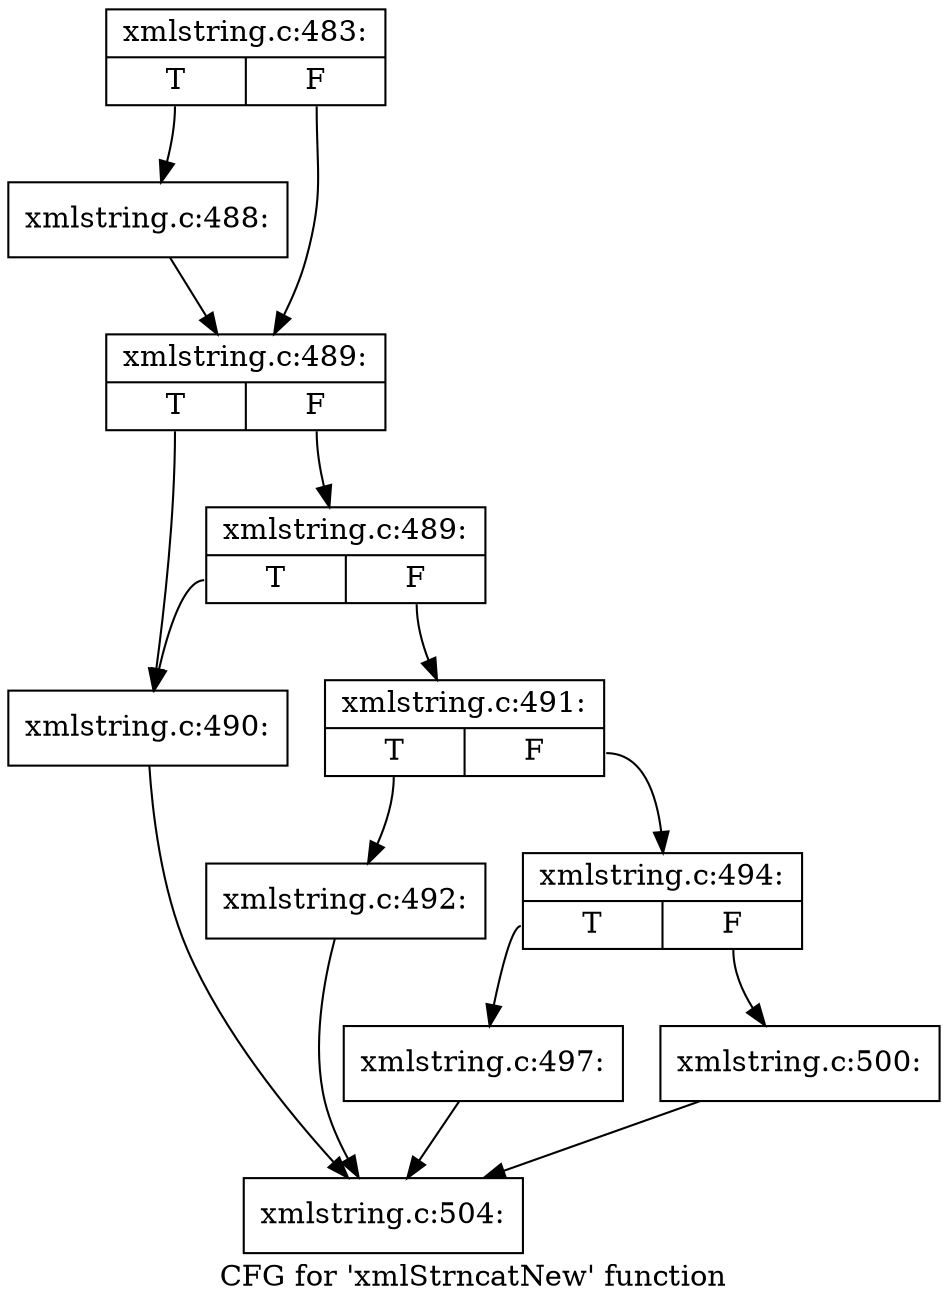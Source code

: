 digraph "CFG for 'xmlStrncatNew' function" {
	label="CFG for 'xmlStrncatNew' function";

	Node0x38f0510 [shape=record,label="{xmlstring.c:483:|{<s0>T|<s1>F}}"];
	Node0x38f0510:s0 -> Node0x38f1740;
	Node0x38f0510:s1 -> Node0x38f1790;
	Node0x38f1740 [shape=record,label="{xmlstring.c:488:}"];
	Node0x38f1740 -> Node0x38f1790;
	Node0x38f1790 [shape=record,label="{xmlstring.c:489:|{<s0>T|<s1>F}}"];
	Node0x38f1790:s0 -> Node0x38f1d40;
	Node0x38f1790:s1 -> Node0x38f1de0;
	Node0x38f1de0 [shape=record,label="{xmlstring.c:489:|{<s0>T|<s1>F}}"];
	Node0x38f1de0:s0 -> Node0x38f1d40;
	Node0x38f1de0:s1 -> Node0x38f1d90;
	Node0x38f1d40 [shape=record,label="{xmlstring.c:490:}"];
	Node0x38f1d40 -> Node0x38e96f0;
	Node0x38f1d90 [shape=record,label="{xmlstring.c:491:|{<s0>T|<s1>F}}"];
	Node0x38f1d90:s0 -> Node0x38f25f0;
	Node0x38f1d90:s1 -> Node0x38f2640;
	Node0x38f25f0 [shape=record,label="{xmlstring.c:492:}"];
	Node0x38f25f0 -> Node0x38e96f0;
	Node0x38f2640 [shape=record,label="{xmlstring.c:494:|{<s0>T|<s1>F}}"];
	Node0x38f2640:s0 -> Node0x38f3760;
	Node0x38f2640:s1 -> Node0x38f37b0;
	Node0x38f3760 [shape=record,label="{xmlstring.c:497:}"];
	Node0x38f3760 -> Node0x38e96f0;
	Node0x38f37b0 [shape=record,label="{xmlstring.c:500:}"];
	Node0x38f37b0 -> Node0x38e96f0;
	Node0x38e96f0 [shape=record,label="{xmlstring.c:504:}"];
}
